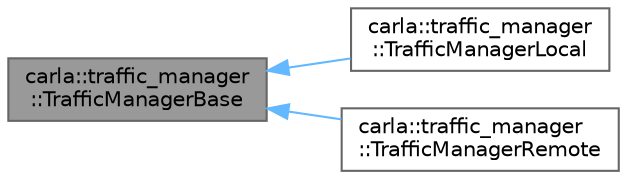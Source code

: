 digraph "carla::traffic_manager::TrafficManagerBase"
{
 // INTERACTIVE_SVG=YES
 // LATEX_PDF_SIZE
  bgcolor="transparent";
  edge [fontname=Helvetica,fontsize=10,labelfontname=Helvetica,labelfontsize=10];
  node [fontname=Helvetica,fontsize=10,shape=box,height=0.2,width=0.4];
  rankdir="LR";
  Node1 [id="Node000001",label="carla::traffic_manager\l::TrafficManagerBase",height=0.2,width=0.4,color="gray40", fillcolor="grey60", style="filled", fontcolor="black",tooltip="The function of this class is to integrate all the various stages of the traffic manager appropriatel..."];
  Node1 -> Node2 [id="edge1_Node000001_Node000002",dir="back",color="steelblue1",style="solid",tooltip=" "];
  Node2 [id="Node000002",label="carla::traffic_manager\l::TrafficManagerLocal",height=0.2,width=0.4,color="gray40", fillcolor="white", style="filled",URL="$da/d0f/classcarla_1_1traffic__manager_1_1TrafficManagerLocal.html",tooltip="The function of this class is to integrate all the various stages of the traffic manager appropriatel..."];
  Node1 -> Node3 [id="edge2_Node000001_Node000003",dir="back",color="steelblue1",style="solid",tooltip=" "];
  Node3 [id="Node000003",label="carla::traffic_manager\l::TrafficManagerRemote",height=0.2,width=0.4,color="gray40", fillcolor="white", style="filled",URL="$d7/d5c/classcarla_1_1traffic__manager_1_1TrafficManagerRemote.html",tooltip="The function of this class is to integrate all the various stages of the traffic manager appropriatel..."];
}
